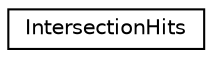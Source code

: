 digraph "Graphical Class Hierarchy"
{
 // LATEX_PDF_SIZE
  edge [fontname="Helvetica",fontsize="10",labelfontname="Helvetica",labelfontsize="10"];
  node [fontname="Helvetica",fontsize="10",shape=record];
  rankdir="LR";
  Node0 [label="IntersectionHits",height=0.2,width=0.4,color="black", fillcolor="white", style="filled",URL="$classIntersectionHits.html",tooltip=" "];
}
